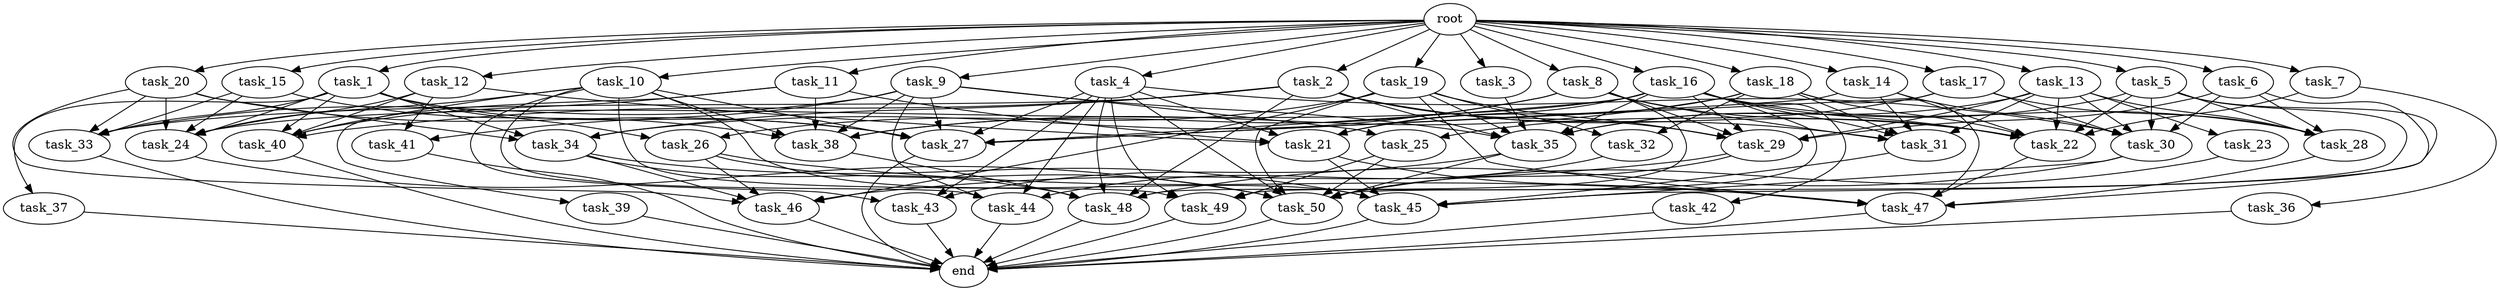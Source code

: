 digraph G {
  root [size="0.000000e+00"];
  task_1 [size="4.348336e+09"];
  task_2 [size="3.612871e+10"];
  task_3 [size="8.708015e+10"];
  task_4 [size="8.048091e+10"];
  task_5 [size="2.942994e+10"];
  task_6 [size="3.951588e+10"];
  task_7 [size="6.572921e+09"];
  task_8 [size="6.290433e+10"];
  task_9 [size="1.106141e+10"];
  task_10 [size="1.220465e+10"];
  task_11 [size="3.362945e+10"];
  task_12 [size="3.340247e+10"];
  task_13 [size="7.452242e+10"];
  task_14 [size="5.712676e+10"];
  task_15 [size="1.332447e+10"];
  task_16 [size="7.207796e+10"];
  task_17 [size="7.598633e+10"];
  task_18 [size="9.985066e+10"];
  task_19 [size="6.846641e+10"];
  task_20 [size="1.279904e+10"];
  task_21 [size="2.320982e+10"];
  task_22 [size="9.601007e+10"];
  task_23 [size="4.233209e+10"];
  task_24 [size="8.606391e+10"];
  task_25 [size="6.924796e+10"];
  task_26 [size="1.305638e+10"];
  task_27 [size="8.517791e+09"];
  task_28 [size="3.778351e+10"];
  task_29 [size="7.811257e+10"];
  task_30 [size="7.108018e+10"];
  task_31 [size="8.007574e+10"];
  task_32 [size="5.999499e+10"];
  task_33 [size="7.585287e+10"];
  task_34 [size="9.409495e+10"];
  task_35 [size="5.543602e+10"];
  task_36 [size="7.153428e+10"];
  task_37 [size="9.062324e+10"];
  task_38 [size="8.231891e+10"];
  task_39 [size="4.911574e+10"];
  task_40 [size="4.761734e+10"];
  task_41 [size="4.380106e+10"];
  task_42 [size="3.711282e+10"];
  task_43 [size="6.366131e+09"];
  task_44 [size="5.001511e+10"];
  task_45 [size="4.647728e+10"];
  task_46 [size="7.654892e+09"];
  task_47 [size="7.898550e+10"];
  task_48 [size="6.065108e+10"];
  task_49 [size="8.411617e+09"];
  task_50 [size="9.709643e+10"];
  end [size="0.000000e+00"];

  root -> task_1 [size="1.000000e-12"];
  root -> task_2 [size="1.000000e-12"];
  root -> task_3 [size="1.000000e-12"];
  root -> task_4 [size="1.000000e-12"];
  root -> task_5 [size="1.000000e-12"];
  root -> task_6 [size="1.000000e-12"];
  root -> task_7 [size="1.000000e-12"];
  root -> task_8 [size="1.000000e-12"];
  root -> task_9 [size="1.000000e-12"];
  root -> task_10 [size="1.000000e-12"];
  root -> task_11 [size="1.000000e-12"];
  root -> task_12 [size="1.000000e-12"];
  root -> task_13 [size="1.000000e-12"];
  root -> task_14 [size="1.000000e-12"];
  root -> task_15 [size="1.000000e-12"];
  root -> task_16 [size="1.000000e-12"];
  root -> task_17 [size="1.000000e-12"];
  root -> task_18 [size="1.000000e-12"];
  root -> task_19 [size="1.000000e-12"];
  root -> task_20 [size="1.000000e-12"];
  task_1 -> task_24 [size="1.434399e+08"];
  task_1 -> task_26 [size="6.528191e+07"];
  task_1 -> task_27 [size="1.064724e+07"];
  task_1 -> task_33 [size="1.517057e+08"];
  task_1 -> task_34 [size="2.352374e+08"];
  task_1 -> task_37 [size="9.062324e+08"];
  task_1 -> task_40 [size="9.523467e+07"];
  task_2 -> task_22 [size="1.200126e+08"];
  task_2 -> task_29 [size="1.301876e+08"];
  task_2 -> task_31 [size="1.334596e+08"];
  task_2 -> task_33 [size="1.517057e+08"];
  task_2 -> task_34 [size="2.352374e+08"];
  task_2 -> task_35 [size="7.919432e+07"];
  task_2 -> task_40 [size="9.523467e+07"];
  task_2 -> task_48 [size="1.010851e+08"];
  task_3 -> task_35 [size="7.919432e+07"];
  task_4 -> task_21 [size="4.641965e+07"];
  task_4 -> task_27 [size="1.064724e+07"];
  task_4 -> task_30 [size="1.184670e+08"];
  task_4 -> task_43 [size="2.122044e+07"];
  task_4 -> task_44 [size="1.250378e+08"];
  task_4 -> task_48 [size="1.010851e+08"];
  task_4 -> task_49 [size="2.102904e+07"];
  task_4 -> task_50 [size="1.078849e+08"];
  task_5 -> task_22 [size="1.200126e+08"];
  task_5 -> task_28 [size="7.556702e+07"];
  task_5 -> task_30 [size="1.184670e+08"];
  task_5 -> task_35 [size="7.919432e+07"];
  task_5 -> task_47 [size="1.128364e+08"];
  task_5 -> task_50 [size="1.078849e+08"];
  task_6 -> task_28 [size="7.556702e+07"];
  task_6 -> task_29 [size="1.301876e+08"];
  task_6 -> task_30 [size="1.184670e+08"];
  task_6 -> task_45 [size="7.746214e+07"];
  task_7 -> task_22 [size="1.200126e+08"];
  task_7 -> task_36 [size="7.153428e+08"];
  task_8 -> task_22 [size="1.200126e+08"];
  task_8 -> task_29 [size="1.301876e+08"];
  task_8 -> task_31 [size="1.334596e+08"];
  task_8 -> task_34 [size="2.352374e+08"];
  task_8 -> task_38 [size="1.371982e+08"];
  task_8 -> task_48 [size="1.010851e+08"];
  task_9 -> task_25 [size="3.462398e+08"];
  task_9 -> task_27 [size="1.064724e+07"];
  task_9 -> task_33 [size="1.517057e+08"];
  task_9 -> task_35 [size="7.919432e+07"];
  task_9 -> task_38 [size="1.371982e+08"];
  task_9 -> task_41 [size="2.190053e+08"];
  task_9 -> task_44 [size="1.250378e+08"];
  task_10 -> task_24 [size="1.434399e+08"];
  task_10 -> task_27 [size="1.064724e+07"];
  task_10 -> task_38 [size="1.371982e+08"];
  task_10 -> task_40 [size="9.523467e+07"];
  task_10 -> task_43 [size="2.122044e+07"];
  task_10 -> task_44 [size="1.250378e+08"];
  task_10 -> task_45 [size="7.746214e+07"];
  task_10 -> task_49 [size="2.102904e+07"];
  task_11 -> task_21 [size="4.641965e+07"];
  task_11 -> task_38 [size="1.371982e+08"];
  task_11 -> task_39 [size="4.911574e+08"];
  task_11 -> task_40 [size="9.523467e+07"];
  task_12 -> task_21 [size="4.641965e+07"];
  task_12 -> task_24 [size="1.434399e+08"];
  task_12 -> task_40 [size="9.523467e+07"];
  task_12 -> task_41 [size="2.190053e+08"];
  task_13 -> task_22 [size="1.200126e+08"];
  task_13 -> task_23 [size="4.233209e+08"];
  task_13 -> task_28 [size="7.556702e+07"];
  task_13 -> task_29 [size="1.301876e+08"];
  task_13 -> task_30 [size="1.184670e+08"];
  task_13 -> task_31 [size="1.334596e+08"];
  task_13 -> task_35 [size="7.919432e+07"];
  task_14 -> task_22 [size="1.200126e+08"];
  task_14 -> task_27 [size="1.064724e+07"];
  task_14 -> task_30 [size="1.184670e+08"];
  task_14 -> task_31 [size="1.334596e+08"];
  task_15 -> task_24 [size="1.434399e+08"];
  task_15 -> task_33 [size="1.517057e+08"];
  task_15 -> task_38 [size="1.371982e+08"];
  task_16 -> task_21 [size="4.641965e+07"];
  task_16 -> task_22 [size="1.200126e+08"];
  task_16 -> task_24 [size="1.434399e+08"];
  task_16 -> task_27 [size="1.064724e+07"];
  task_16 -> task_28 [size="7.556702e+07"];
  task_16 -> task_29 [size="1.301876e+08"];
  task_16 -> task_31 [size="1.334596e+08"];
  task_16 -> task_35 [size="7.919432e+07"];
  task_16 -> task_42 [size="3.711282e+08"];
  task_16 -> task_49 [size="2.102904e+07"];
  task_17 -> task_25 [size="3.462398e+08"];
  task_17 -> task_27 [size="1.064724e+07"];
  task_17 -> task_28 [size="7.556702e+07"];
  task_17 -> task_30 [size="1.184670e+08"];
  task_18 -> task_21 [size="4.641965e+07"];
  task_18 -> task_22 [size="1.200126e+08"];
  task_18 -> task_31 [size="1.334596e+08"];
  task_18 -> task_32 [size="2.999750e+08"];
  task_18 -> task_38 [size="1.371982e+08"];
  task_18 -> task_47 [size="1.128364e+08"];
  task_19 -> task_26 [size="6.528191e+07"];
  task_19 -> task_29 [size="1.301876e+08"];
  task_19 -> task_32 [size="2.999750e+08"];
  task_19 -> task_35 [size="7.919432e+07"];
  task_19 -> task_46 [size="1.530978e+07"];
  task_19 -> task_47 [size="1.128364e+08"];
  task_19 -> task_50 [size="1.078849e+08"];
  task_20 -> task_24 [size="1.434399e+08"];
  task_20 -> task_27 [size="1.064724e+07"];
  task_20 -> task_33 [size="1.517057e+08"];
  task_20 -> task_34 [size="2.352374e+08"];
  task_20 -> task_46 [size="1.530978e+07"];
  task_21 -> task_45 [size="7.746214e+07"];
  task_21 -> task_47 [size="1.128364e+08"];
  task_22 -> task_47 [size="1.128364e+08"];
  task_23 -> task_50 [size="1.078849e+08"];
  task_24 -> task_50 [size="1.078849e+08"];
  task_25 -> task_49 [size="2.102904e+07"];
  task_25 -> task_50 [size="1.078849e+08"];
  task_26 -> task_46 [size="1.530978e+07"];
  task_26 -> task_47 [size="1.128364e+08"];
  task_26 -> task_50 [size="1.078849e+08"];
  task_27 -> end [size="1.000000e-12"];
  task_28 -> task_47 [size="1.128364e+08"];
  task_29 -> task_46 [size="1.530978e+07"];
  task_29 -> task_50 [size="1.078849e+08"];
  task_30 -> task_45 [size="7.746214e+07"];
  task_30 -> task_48 [size="1.010851e+08"];
  task_31 -> task_45 [size="7.746214e+07"];
  task_32 -> task_44 [size="1.250378e+08"];
  task_33 -> end [size="1.000000e-12"];
  task_34 -> task_45 [size="7.746214e+07"];
  task_34 -> task_46 [size="1.530978e+07"];
  task_34 -> task_48 [size="1.010851e+08"];
  task_35 -> task_43 [size="2.122044e+07"];
  task_35 -> task_50 [size="1.078849e+08"];
  task_36 -> end [size="1.000000e-12"];
  task_37 -> end [size="1.000000e-12"];
  task_38 -> task_48 [size="1.010851e+08"];
  task_39 -> end [size="1.000000e-12"];
  task_40 -> end [size="1.000000e-12"];
  task_41 -> end [size="1.000000e-12"];
  task_42 -> end [size="1.000000e-12"];
  task_43 -> end [size="1.000000e-12"];
  task_44 -> end [size="1.000000e-12"];
  task_45 -> end [size="1.000000e-12"];
  task_46 -> end [size="1.000000e-12"];
  task_47 -> end [size="1.000000e-12"];
  task_48 -> end [size="1.000000e-12"];
  task_49 -> end [size="1.000000e-12"];
  task_50 -> end [size="1.000000e-12"];
}
